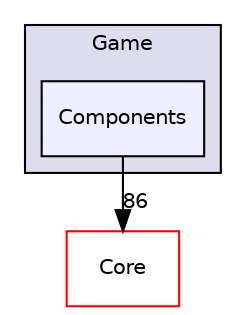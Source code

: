 digraph "include/Game/Components" {
  compound=true
  node [ fontsize="10", fontname="Helvetica"];
  edge [ labelfontsize="10", labelfontname="Helvetica"];
  subgraph clusterdir_42f88387b2411e5d672af5da212cf282 {
    graph [ bgcolor="#ddddee", pencolor="black", label="Game" fontname="Helvetica", fontsize="10", URL="dir_42f88387b2411e5d672af5da212cf282.html"]
  dir_0e8e20bfd1ed48a4c17ba834f1da6499 [shape=box, label="Components", style="filled", fillcolor="#eeeeff", pencolor="black", URL="dir_0e8e20bfd1ed48a4c17ba834f1da6499.html"];
  }
  dir_8213943ce0b792be39d34390845932ae [shape=box label="Core" fillcolor="white" style="filled" color="red" URL="dir_8213943ce0b792be39d34390845932ae.html"];
  dir_0e8e20bfd1ed48a4c17ba834f1da6499->dir_8213943ce0b792be39d34390845932ae [headlabel="86", labeldistance=1.5 headhref="dir_000010_000001.html"];
}
